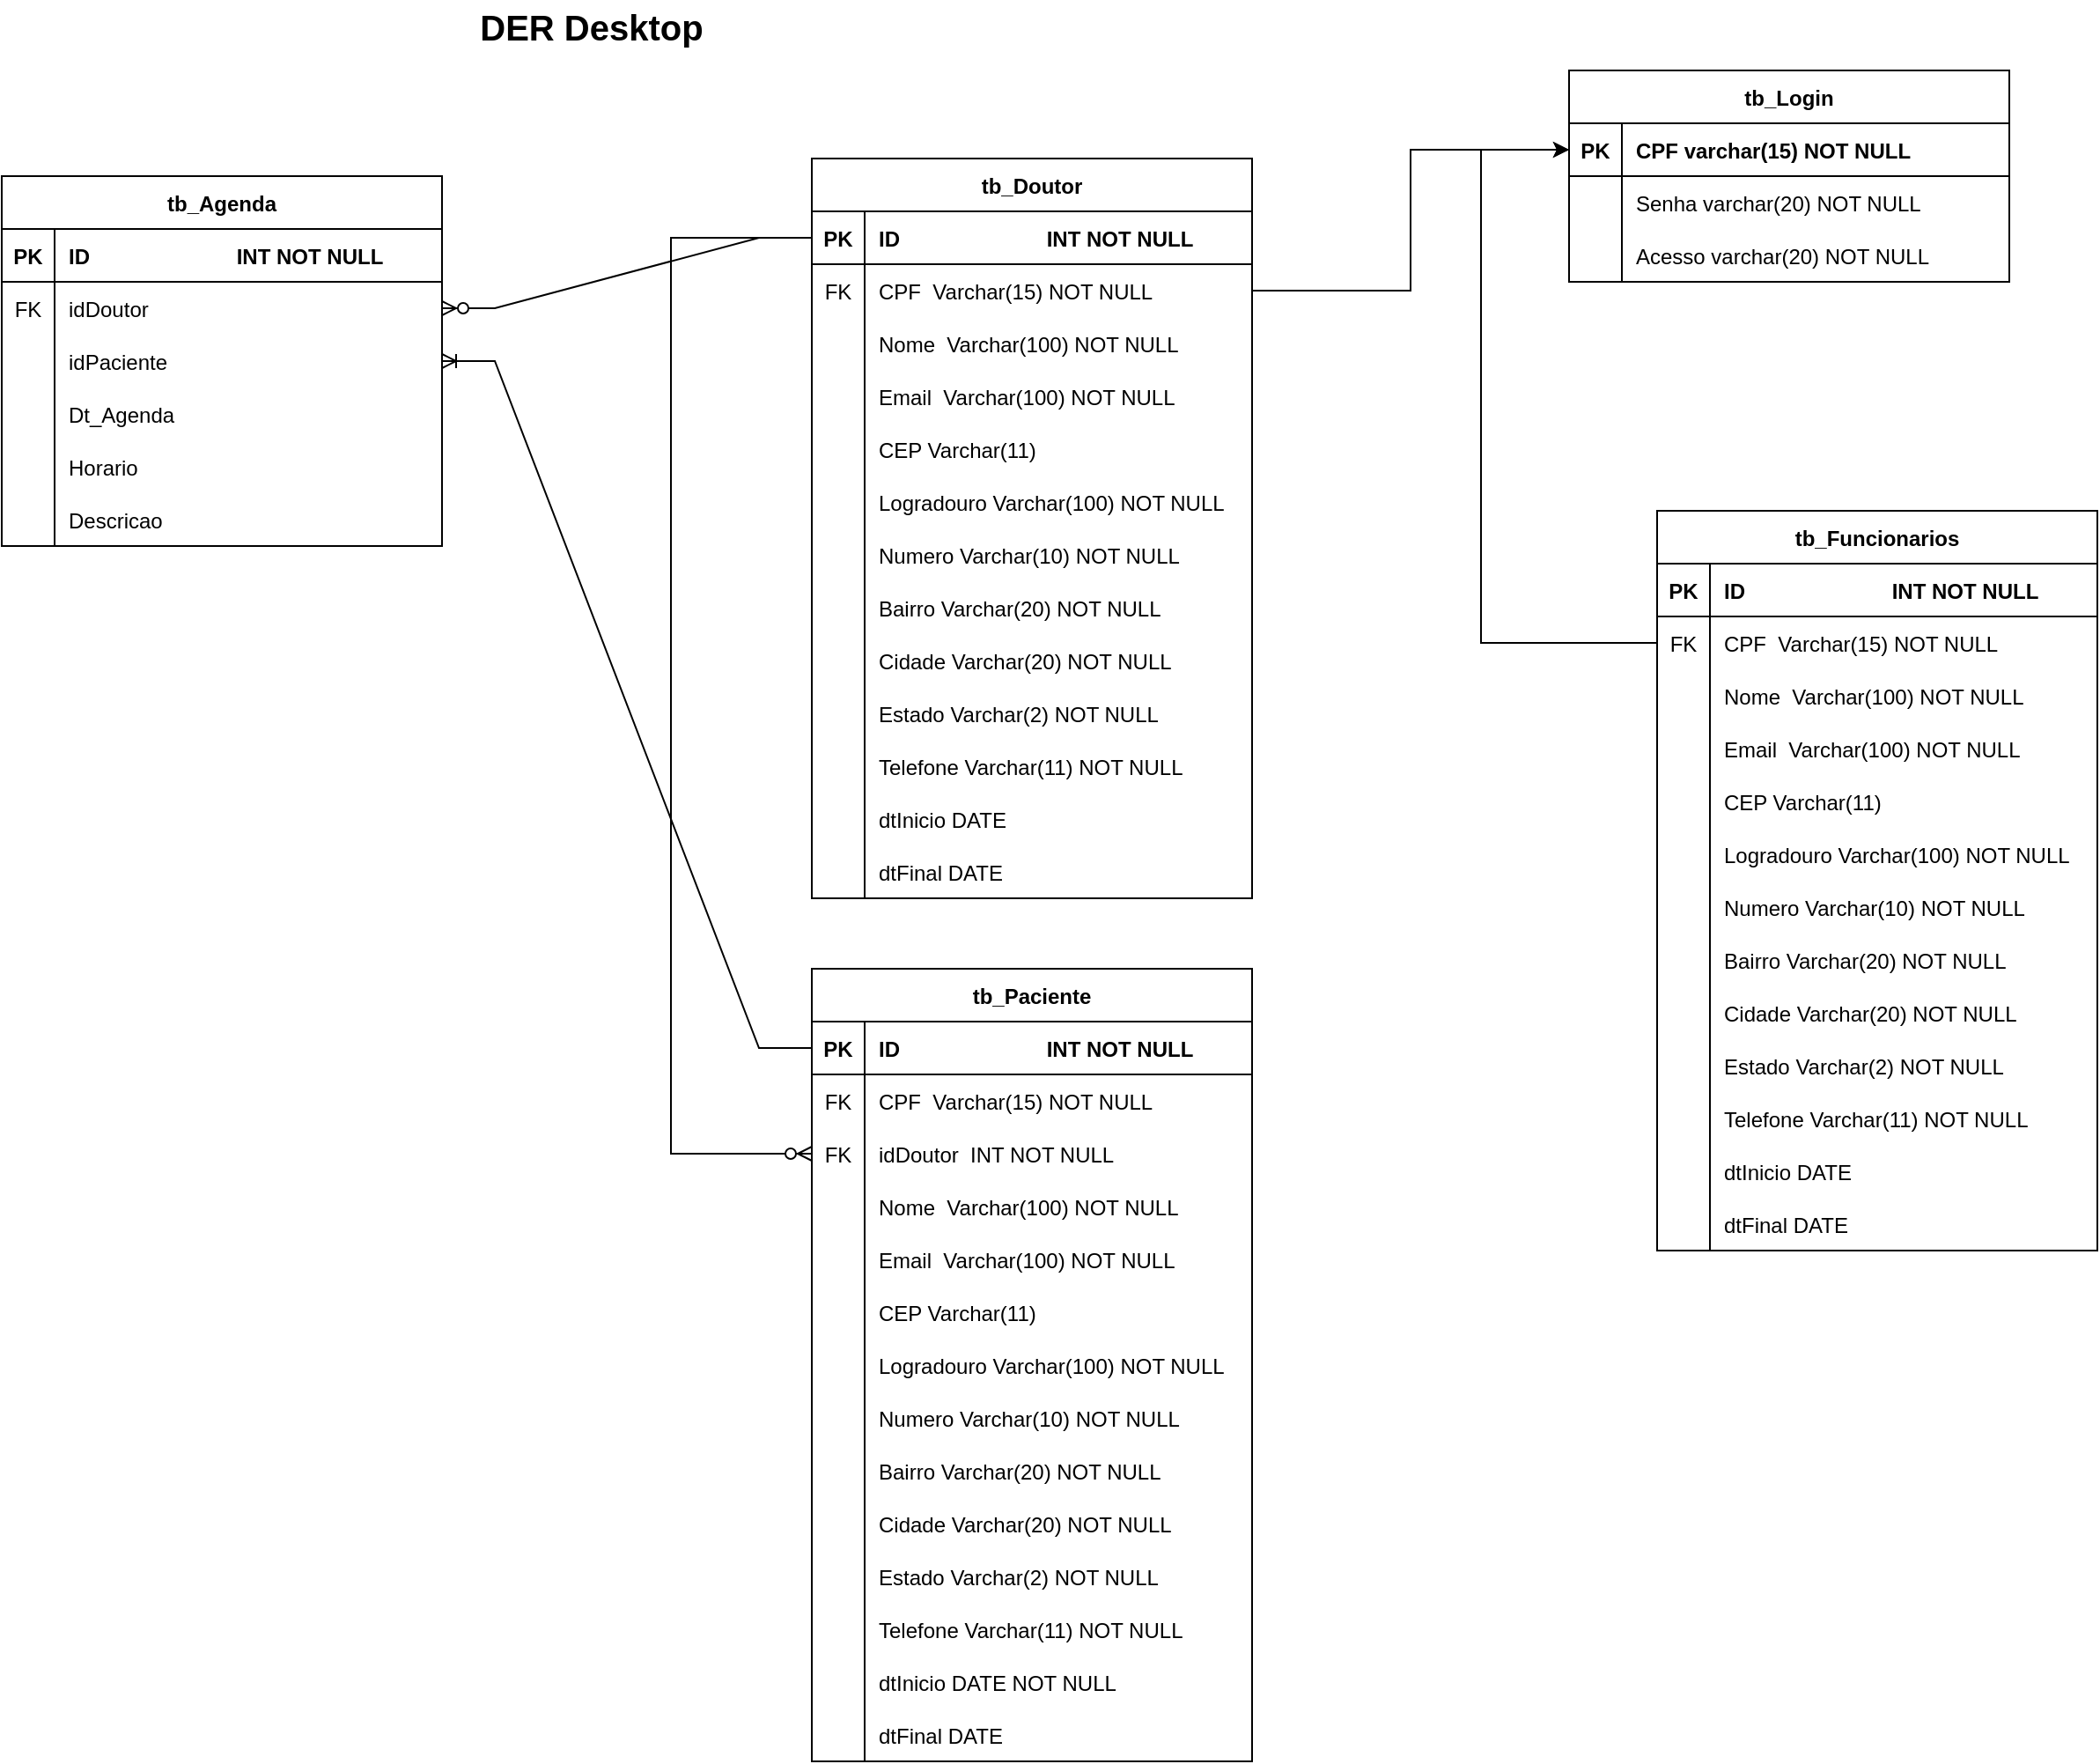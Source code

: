<mxfile version="15.5.2" type="github">
  <diagram id="R2lEEEUBdFMjLlhIrx00" name="Page-1">
    <mxGraphModel dx="2071" dy="726" grid="1" gridSize="10" guides="1" tooltips="1" connect="1" arrows="1" fold="1" page="1" pageScale="1" pageWidth="850" pageHeight="1100" math="0" shadow="0" extFonts="Permanent Marker^https://fonts.googleapis.com/css?family=Permanent+Marker">
      <root>
        <mxCell id="0" />
        <mxCell id="1" parent="0" />
        <mxCell id="C-vyLk0tnHw3VtMMgP7b-23" value="tb_Login" style="shape=table;startSize=30;container=1;collapsible=1;childLayout=tableLayout;fixedRows=1;rowLines=0;fontStyle=1;align=center;resizeLast=1;" parent="1" vertex="1">
          <mxGeometry x="540" y="50" width="250" height="120" as="geometry" />
        </mxCell>
        <mxCell id="C-vyLk0tnHw3VtMMgP7b-24" value="" style="shape=partialRectangle;collapsible=0;dropTarget=0;pointerEvents=0;fillColor=none;points=[[0,0.5],[1,0.5]];portConstraint=eastwest;top=0;left=0;right=0;bottom=1;" parent="C-vyLk0tnHw3VtMMgP7b-23" vertex="1">
          <mxGeometry y="30" width="250" height="30" as="geometry" />
        </mxCell>
        <mxCell id="C-vyLk0tnHw3VtMMgP7b-25" value="PK" style="shape=partialRectangle;overflow=hidden;connectable=0;fillColor=none;top=0;left=0;bottom=0;right=0;fontStyle=1;" parent="C-vyLk0tnHw3VtMMgP7b-24" vertex="1">
          <mxGeometry width="30" height="30" as="geometry">
            <mxRectangle width="30" height="30" as="alternateBounds" />
          </mxGeometry>
        </mxCell>
        <mxCell id="C-vyLk0tnHw3VtMMgP7b-26" value="CPF varchar(15) NOT NULL" style="shape=partialRectangle;overflow=hidden;connectable=0;fillColor=none;top=0;left=0;bottom=0;right=0;align=left;spacingLeft=6;fontStyle=1;" parent="C-vyLk0tnHw3VtMMgP7b-24" vertex="1">
          <mxGeometry x="30" width="220" height="30" as="geometry">
            <mxRectangle width="220" height="30" as="alternateBounds" />
          </mxGeometry>
        </mxCell>
        <mxCell id="C-vyLk0tnHw3VtMMgP7b-27" value="" style="shape=partialRectangle;collapsible=0;dropTarget=0;pointerEvents=0;fillColor=none;points=[[0,0.5],[1,0.5]];portConstraint=eastwest;top=0;left=0;right=0;bottom=0;" parent="C-vyLk0tnHw3VtMMgP7b-23" vertex="1">
          <mxGeometry y="60" width="250" height="30" as="geometry" />
        </mxCell>
        <mxCell id="C-vyLk0tnHw3VtMMgP7b-28" value="" style="shape=partialRectangle;overflow=hidden;connectable=0;fillColor=none;top=0;left=0;bottom=0;right=0;" parent="C-vyLk0tnHw3VtMMgP7b-27" vertex="1">
          <mxGeometry width="30" height="30" as="geometry">
            <mxRectangle width="30" height="30" as="alternateBounds" />
          </mxGeometry>
        </mxCell>
        <mxCell id="C-vyLk0tnHw3VtMMgP7b-29" value="Senha varchar(20) NOT NULL" style="shape=partialRectangle;overflow=hidden;connectable=0;fillColor=none;top=0;left=0;bottom=0;right=0;align=left;spacingLeft=6;fontStyle=0" parent="C-vyLk0tnHw3VtMMgP7b-27" vertex="1">
          <mxGeometry x="30" width="220" height="30" as="geometry">
            <mxRectangle width="220" height="30" as="alternateBounds" />
          </mxGeometry>
        </mxCell>
        <mxCell id="oETgIeJS62yQoPXZ1qHU-1" value="" style="shape=partialRectangle;collapsible=0;dropTarget=0;pointerEvents=0;fillColor=none;points=[[0,0.5],[1,0.5]];portConstraint=eastwest;top=0;left=0;right=0;bottom=0;" parent="C-vyLk0tnHw3VtMMgP7b-23" vertex="1">
          <mxGeometry y="90" width="250" height="30" as="geometry" />
        </mxCell>
        <mxCell id="oETgIeJS62yQoPXZ1qHU-2" value="" style="shape=partialRectangle;overflow=hidden;connectable=0;fillColor=none;top=0;left=0;bottom=0;right=0;" parent="oETgIeJS62yQoPXZ1qHU-1" vertex="1">
          <mxGeometry width="30" height="30" as="geometry">
            <mxRectangle width="30" height="30" as="alternateBounds" />
          </mxGeometry>
        </mxCell>
        <mxCell id="oETgIeJS62yQoPXZ1qHU-3" value="Acesso varchar(20) NOT NULL" style="shape=partialRectangle;overflow=hidden;connectable=0;fillColor=none;top=0;left=0;bottom=0;right=0;align=left;spacingLeft=6;fontStyle=0" parent="oETgIeJS62yQoPXZ1qHU-1" vertex="1">
          <mxGeometry x="30" width="220" height="30" as="geometry">
            <mxRectangle width="220" height="30" as="alternateBounds" />
          </mxGeometry>
        </mxCell>
        <mxCell id="oETgIeJS62yQoPXZ1qHU-116" value="tb_Doutor" style="shape=table;startSize=30;container=1;collapsible=1;childLayout=tableLayout;fixedRows=1;rowLines=0;fontStyle=1;align=center;resizeLast=1;" parent="1" vertex="1">
          <mxGeometry x="110" y="100" width="250" height="420" as="geometry" />
        </mxCell>
        <mxCell id="oETgIeJS62yQoPXZ1qHU-117" value="" style="shape=partialRectangle;collapsible=0;dropTarget=0;pointerEvents=0;fillColor=none;points=[[0,0.5],[1,0.5]];portConstraint=eastwest;top=0;left=0;right=0;bottom=1;" parent="oETgIeJS62yQoPXZ1qHU-116" vertex="1">
          <mxGeometry y="30" width="250" height="30" as="geometry" />
        </mxCell>
        <mxCell id="oETgIeJS62yQoPXZ1qHU-118" value="PK" style="shape=partialRectangle;overflow=hidden;connectable=0;fillColor=none;top=0;left=0;bottom=0;right=0;fontStyle=1;" parent="oETgIeJS62yQoPXZ1qHU-117" vertex="1">
          <mxGeometry width="30" height="30" as="geometry">
            <mxRectangle width="30" height="30" as="alternateBounds" />
          </mxGeometry>
        </mxCell>
        <mxCell id="oETgIeJS62yQoPXZ1qHU-119" value="ID                         INT NOT NULL" style="shape=partialRectangle;overflow=hidden;connectable=0;fillColor=none;top=0;left=0;bottom=0;right=0;align=left;spacingLeft=6;fontStyle=1;" parent="oETgIeJS62yQoPXZ1qHU-117" vertex="1">
          <mxGeometry x="30" width="220" height="30" as="geometry">
            <mxRectangle width="220" height="30" as="alternateBounds" />
          </mxGeometry>
        </mxCell>
        <mxCell id="oETgIeJS62yQoPXZ1qHU-120" value="" style="shape=partialRectangle;collapsible=0;dropTarget=0;pointerEvents=0;fillColor=none;points=[[0,0.5],[1,0.5]];portConstraint=eastwest;top=0;left=0;right=0;bottom=0;" parent="oETgIeJS62yQoPXZ1qHU-116" vertex="1">
          <mxGeometry y="60" width="250" height="30" as="geometry" />
        </mxCell>
        <mxCell id="oETgIeJS62yQoPXZ1qHU-121" value="FK" style="shape=partialRectangle;overflow=hidden;connectable=0;fillColor=none;top=0;left=0;bottom=0;right=0;" parent="oETgIeJS62yQoPXZ1qHU-120" vertex="1">
          <mxGeometry width="30" height="30" as="geometry">
            <mxRectangle width="30" height="30" as="alternateBounds" />
          </mxGeometry>
        </mxCell>
        <mxCell id="oETgIeJS62yQoPXZ1qHU-122" value="CPF  Varchar(15) NOT NULL" style="shape=partialRectangle;overflow=hidden;connectable=0;fillColor=none;top=0;left=0;bottom=0;right=0;align=left;spacingLeft=6;" parent="oETgIeJS62yQoPXZ1qHU-120" vertex="1">
          <mxGeometry x="30" width="220" height="30" as="geometry">
            <mxRectangle width="220" height="30" as="alternateBounds" />
          </mxGeometry>
        </mxCell>
        <mxCell id="oETgIeJS62yQoPXZ1qHU-123" value="" style="shape=partialRectangle;collapsible=0;dropTarget=0;pointerEvents=0;fillColor=none;points=[[0,0.5],[1,0.5]];portConstraint=eastwest;top=0;left=0;right=0;bottom=0;" parent="oETgIeJS62yQoPXZ1qHU-116" vertex="1">
          <mxGeometry y="90" width="250" height="30" as="geometry" />
        </mxCell>
        <mxCell id="oETgIeJS62yQoPXZ1qHU-124" value="" style="shape=partialRectangle;overflow=hidden;connectable=0;fillColor=none;top=0;left=0;bottom=0;right=0;" parent="oETgIeJS62yQoPXZ1qHU-123" vertex="1">
          <mxGeometry width="30" height="30" as="geometry">
            <mxRectangle width="30" height="30" as="alternateBounds" />
          </mxGeometry>
        </mxCell>
        <mxCell id="oETgIeJS62yQoPXZ1qHU-125" value="Nome  Varchar(100) NOT NULL" style="shape=partialRectangle;overflow=hidden;connectable=0;fillColor=none;top=0;left=0;bottom=0;right=0;align=left;spacingLeft=6;" parent="oETgIeJS62yQoPXZ1qHU-123" vertex="1">
          <mxGeometry x="30" width="220" height="30" as="geometry">
            <mxRectangle width="220" height="30" as="alternateBounds" />
          </mxGeometry>
        </mxCell>
        <mxCell id="oETgIeJS62yQoPXZ1qHU-126" value="" style="shape=partialRectangle;collapsible=0;dropTarget=0;pointerEvents=0;fillColor=none;points=[[0,0.5],[1,0.5]];portConstraint=eastwest;top=0;left=0;right=0;bottom=0;" parent="oETgIeJS62yQoPXZ1qHU-116" vertex="1">
          <mxGeometry y="120" width="250" height="30" as="geometry" />
        </mxCell>
        <mxCell id="oETgIeJS62yQoPXZ1qHU-127" value="" style="shape=partialRectangle;overflow=hidden;connectable=0;fillColor=none;top=0;left=0;bottom=0;right=0;" parent="oETgIeJS62yQoPXZ1qHU-126" vertex="1">
          <mxGeometry width="30" height="30" as="geometry">
            <mxRectangle width="30" height="30" as="alternateBounds" />
          </mxGeometry>
        </mxCell>
        <mxCell id="oETgIeJS62yQoPXZ1qHU-128" value="Email  Varchar(100) NOT NULL" style="shape=partialRectangle;overflow=hidden;connectable=0;fillColor=none;top=0;left=0;bottom=0;right=0;align=left;spacingLeft=6;" parent="oETgIeJS62yQoPXZ1qHU-126" vertex="1">
          <mxGeometry x="30" width="220" height="30" as="geometry">
            <mxRectangle width="220" height="30" as="alternateBounds" />
          </mxGeometry>
        </mxCell>
        <mxCell id="oETgIeJS62yQoPXZ1qHU-129" value="" style="shape=partialRectangle;collapsible=0;dropTarget=0;pointerEvents=0;fillColor=none;points=[[0,0.5],[1,0.5]];portConstraint=eastwest;top=0;left=0;right=0;bottom=0;" parent="oETgIeJS62yQoPXZ1qHU-116" vertex="1">
          <mxGeometry y="150" width="250" height="30" as="geometry" />
        </mxCell>
        <mxCell id="oETgIeJS62yQoPXZ1qHU-130" value="" style="shape=partialRectangle;overflow=hidden;connectable=0;fillColor=none;top=0;left=0;bottom=0;right=0;" parent="oETgIeJS62yQoPXZ1qHU-129" vertex="1">
          <mxGeometry width="30" height="30" as="geometry">
            <mxRectangle width="30" height="30" as="alternateBounds" />
          </mxGeometry>
        </mxCell>
        <mxCell id="oETgIeJS62yQoPXZ1qHU-131" value="CEP Varchar(11)" style="shape=partialRectangle;overflow=hidden;connectable=0;fillColor=none;top=0;left=0;bottom=0;right=0;align=left;spacingLeft=6;" parent="oETgIeJS62yQoPXZ1qHU-129" vertex="1">
          <mxGeometry x="30" width="220" height="30" as="geometry">
            <mxRectangle width="220" height="30" as="alternateBounds" />
          </mxGeometry>
        </mxCell>
        <mxCell id="oETgIeJS62yQoPXZ1qHU-132" value="" style="shape=partialRectangle;collapsible=0;dropTarget=0;pointerEvents=0;fillColor=none;points=[[0,0.5],[1,0.5]];portConstraint=eastwest;top=0;left=0;right=0;bottom=0;" parent="oETgIeJS62yQoPXZ1qHU-116" vertex="1">
          <mxGeometry y="180" width="250" height="30" as="geometry" />
        </mxCell>
        <mxCell id="oETgIeJS62yQoPXZ1qHU-133" value="" style="shape=partialRectangle;overflow=hidden;connectable=0;fillColor=none;top=0;left=0;bottom=0;right=0;" parent="oETgIeJS62yQoPXZ1qHU-132" vertex="1">
          <mxGeometry width="30" height="30" as="geometry">
            <mxRectangle width="30" height="30" as="alternateBounds" />
          </mxGeometry>
        </mxCell>
        <mxCell id="oETgIeJS62yQoPXZ1qHU-134" value="Logradouro Varchar(100) NOT NULL" style="shape=partialRectangle;overflow=hidden;connectable=0;fillColor=none;top=0;left=0;bottom=0;right=0;align=left;spacingLeft=6;" parent="oETgIeJS62yQoPXZ1qHU-132" vertex="1">
          <mxGeometry x="30" width="220" height="30" as="geometry">
            <mxRectangle width="220" height="30" as="alternateBounds" />
          </mxGeometry>
        </mxCell>
        <mxCell id="oETgIeJS62yQoPXZ1qHU-135" value="" style="shape=partialRectangle;collapsible=0;dropTarget=0;pointerEvents=0;fillColor=none;points=[[0,0.5],[1,0.5]];portConstraint=eastwest;top=0;left=0;right=0;bottom=0;" parent="oETgIeJS62yQoPXZ1qHU-116" vertex="1">
          <mxGeometry y="210" width="250" height="30" as="geometry" />
        </mxCell>
        <mxCell id="oETgIeJS62yQoPXZ1qHU-136" value="" style="shape=partialRectangle;overflow=hidden;connectable=0;fillColor=none;top=0;left=0;bottom=0;right=0;" parent="oETgIeJS62yQoPXZ1qHU-135" vertex="1">
          <mxGeometry width="30" height="30" as="geometry">
            <mxRectangle width="30" height="30" as="alternateBounds" />
          </mxGeometry>
        </mxCell>
        <mxCell id="oETgIeJS62yQoPXZ1qHU-137" value="Numero Varchar(10) NOT NULL" style="shape=partialRectangle;overflow=hidden;connectable=0;fillColor=none;top=0;left=0;bottom=0;right=0;align=left;spacingLeft=6;" parent="oETgIeJS62yQoPXZ1qHU-135" vertex="1">
          <mxGeometry x="30" width="220" height="30" as="geometry">
            <mxRectangle width="220" height="30" as="alternateBounds" />
          </mxGeometry>
        </mxCell>
        <mxCell id="oETgIeJS62yQoPXZ1qHU-138" value="" style="shape=partialRectangle;collapsible=0;dropTarget=0;pointerEvents=0;fillColor=none;points=[[0,0.5],[1,0.5]];portConstraint=eastwest;top=0;left=0;right=0;bottom=0;" parent="oETgIeJS62yQoPXZ1qHU-116" vertex="1">
          <mxGeometry y="240" width="250" height="30" as="geometry" />
        </mxCell>
        <mxCell id="oETgIeJS62yQoPXZ1qHU-139" value="" style="shape=partialRectangle;overflow=hidden;connectable=0;fillColor=none;top=0;left=0;bottom=0;right=0;" parent="oETgIeJS62yQoPXZ1qHU-138" vertex="1">
          <mxGeometry width="30" height="30" as="geometry">
            <mxRectangle width="30" height="30" as="alternateBounds" />
          </mxGeometry>
        </mxCell>
        <mxCell id="oETgIeJS62yQoPXZ1qHU-140" value="Bairro Varchar(20) NOT NULL" style="shape=partialRectangle;overflow=hidden;connectable=0;fillColor=none;top=0;left=0;bottom=0;right=0;align=left;spacingLeft=6;" parent="oETgIeJS62yQoPXZ1qHU-138" vertex="1">
          <mxGeometry x="30" width="220" height="30" as="geometry">
            <mxRectangle width="220" height="30" as="alternateBounds" />
          </mxGeometry>
        </mxCell>
        <mxCell id="oETgIeJS62yQoPXZ1qHU-141" value="" style="shape=partialRectangle;collapsible=0;dropTarget=0;pointerEvents=0;fillColor=none;points=[[0,0.5],[1,0.5]];portConstraint=eastwest;top=0;left=0;right=0;bottom=0;" parent="oETgIeJS62yQoPXZ1qHU-116" vertex="1">
          <mxGeometry y="270" width="250" height="30" as="geometry" />
        </mxCell>
        <mxCell id="oETgIeJS62yQoPXZ1qHU-142" value="" style="shape=partialRectangle;overflow=hidden;connectable=0;fillColor=none;top=0;left=0;bottom=0;right=0;" parent="oETgIeJS62yQoPXZ1qHU-141" vertex="1">
          <mxGeometry width="30" height="30" as="geometry">
            <mxRectangle width="30" height="30" as="alternateBounds" />
          </mxGeometry>
        </mxCell>
        <mxCell id="oETgIeJS62yQoPXZ1qHU-143" value="Cidade Varchar(20) NOT NULL" style="shape=partialRectangle;overflow=hidden;connectable=0;fillColor=none;top=0;left=0;bottom=0;right=0;align=left;spacingLeft=6;" parent="oETgIeJS62yQoPXZ1qHU-141" vertex="1">
          <mxGeometry x="30" width="220" height="30" as="geometry">
            <mxRectangle width="220" height="30" as="alternateBounds" />
          </mxGeometry>
        </mxCell>
        <mxCell id="oETgIeJS62yQoPXZ1qHU-144" value="" style="shape=partialRectangle;collapsible=0;dropTarget=0;pointerEvents=0;fillColor=none;points=[[0,0.5],[1,0.5]];portConstraint=eastwest;top=0;left=0;right=0;bottom=0;" parent="oETgIeJS62yQoPXZ1qHU-116" vertex="1">
          <mxGeometry y="300" width="250" height="30" as="geometry" />
        </mxCell>
        <mxCell id="oETgIeJS62yQoPXZ1qHU-145" value="" style="shape=partialRectangle;overflow=hidden;connectable=0;fillColor=none;top=0;left=0;bottom=0;right=0;" parent="oETgIeJS62yQoPXZ1qHU-144" vertex="1">
          <mxGeometry width="30" height="30" as="geometry">
            <mxRectangle width="30" height="30" as="alternateBounds" />
          </mxGeometry>
        </mxCell>
        <mxCell id="oETgIeJS62yQoPXZ1qHU-146" value="Estado Varchar(2) NOT NULL" style="shape=partialRectangle;overflow=hidden;connectable=0;fillColor=none;top=0;left=0;bottom=0;right=0;align=left;spacingLeft=6;" parent="oETgIeJS62yQoPXZ1qHU-144" vertex="1">
          <mxGeometry x="30" width="220" height="30" as="geometry">
            <mxRectangle width="220" height="30" as="alternateBounds" />
          </mxGeometry>
        </mxCell>
        <mxCell id="oETgIeJS62yQoPXZ1qHU-147" value="" style="shape=partialRectangle;collapsible=0;dropTarget=0;pointerEvents=0;fillColor=none;points=[[0,0.5],[1,0.5]];portConstraint=eastwest;top=0;left=0;right=0;bottom=0;" parent="oETgIeJS62yQoPXZ1qHU-116" vertex="1">
          <mxGeometry y="330" width="250" height="30" as="geometry" />
        </mxCell>
        <mxCell id="oETgIeJS62yQoPXZ1qHU-148" value="" style="shape=partialRectangle;overflow=hidden;connectable=0;fillColor=none;top=0;left=0;bottom=0;right=0;" parent="oETgIeJS62yQoPXZ1qHU-147" vertex="1">
          <mxGeometry width="30" height="30" as="geometry">
            <mxRectangle width="30" height="30" as="alternateBounds" />
          </mxGeometry>
        </mxCell>
        <mxCell id="oETgIeJS62yQoPXZ1qHU-149" value="Telefone Varchar(11) NOT NULL" style="shape=partialRectangle;overflow=hidden;connectable=0;fillColor=none;top=0;left=0;bottom=0;right=0;align=left;spacingLeft=6;" parent="oETgIeJS62yQoPXZ1qHU-147" vertex="1">
          <mxGeometry x="30" width="220" height="30" as="geometry">
            <mxRectangle width="220" height="30" as="alternateBounds" />
          </mxGeometry>
        </mxCell>
        <mxCell id="oETgIeJS62yQoPXZ1qHU-153" value="" style="shape=partialRectangle;collapsible=0;dropTarget=0;pointerEvents=0;fillColor=none;points=[[0,0.5],[1,0.5]];portConstraint=eastwest;top=0;left=0;right=0;bottom=0;" parent="oETgIeJS62yQoPXZ1qHU-116" vertex="1">
          <mxGeometry y="360" width="250" height="30" as="geometry" />
        </mxCell>
        <mxCell id="oETgIeJS62yQoPXZ1qHU-154" value="" style="shape=partialRectangle;overflow=hidden;connectable=0;fillColor=none;top=0;left=0;bottom=0;right=0;" parent="oETgIeJS62yQoPXZ1qHU-153" vertex="1">
          <mxGeometry width="30" height="30" as="geometry">
            <mxRectangle width="30" height="30" as="alternateBounds" />
          </mxGeometry>
        </mxCell>
        <mxCell id="oETgIeJS62yQoPXZ1qHU-155" value="dtInicio DATE" style="shape=partialRectangle;overflow=hidden;connectable=0;fillColor=none;top=0;left=0;bottom=0;right=0;align=left;spacingLeft=6;" parent="oETgIeJS62yQoPXZ1qHU-153" vertex="1">
          <mxGeometry x="30" width="220" height="30" as="geometry">
            <mxRectangle width="220" height="30" as="alternateBounds" />
          </mxGeometry>
        </mxCell>
        <mxCell id="oETgIeJS62yQoPXZ1qHU-156" value="" style="shape=partialRectangle;collapsible=0;dropTarget=0;pointerEvents=0;fillColor=none;points=[[0,0.5],[1,0.5]];portConstraint=eastwest;top=0;left=0;right=0;bottom=0;" parent="oETgIeJS62yQoPXZ1qHU-116" vertex="1">
          <mxGeometry y="390" width="250" height="30" as="geometry" />
        </mxCell>
        <mxCell id="oETgIeJS62yQoPXZ1qHU-157" value="" style="shape=partialRectangle;overflow=hidden;connectable=0;fillColor=none;top=0;left=0;bottom=0;right=0;" parent="oETgIeJS62yQoPXZ1qHU-156" vertex="1">
          <mxGeometry width="30" height="30" as="geometry">
            <mxRectangle width="30" height="30" as="alternateBounds" />
          </mxGeometry>
        </mxCell>
        <mxCell id="oETgIeJS62yQoPXZ1qHU-158" value="dtFinal DATE" style="shape=partialRectangle;overflow=hidden;connectable=0;fillColor=none;top=0;left=0;bottom=0;right=0;align=left;spacingLeft=6;" parent="oETgIeJS62yQoPXZ1qHU-156" vertex="1">
          <mxGeometry x="30" width="220" height="30" as="geometry">
            <mxRectangle width="220" height="30" as="alternateBounds" />
          </mxGeometry>
        </mxCell>
        <mxCell id="oETgIeJS62yQoPXZ1qHU-160" style="edgeStyle=orthogonalEdgeStyle;rounded=0;orthogonalLoop=1;jettySize=auto;html=1;exitX=1;exitY=0.5;exitDx=0;exitDy=0;" parent="1" source="oETgIeJS62yQoPXZ1qHU-120" target="C-vyLk0tnHw3VtMMgP7b-24" edge="1">
          <mxGeometry relative="1" as="geometry">
            <mxPoint x="430" y="40" as="targetPoint" />
          </mxGeometry>
        </mxCell>
        <mxCell id="oETgIeJS62yQoPXZ1qHU-221" value="" style="edgeStyle=elbowEdgeStyle;fontSize=12;html=1;endArrow=ERzeroToMany;endFill=1;rounded=0;entryX=0;entryY=0.5;entryDx=0;entryDy=0;" parent="1" target="6iHzoD8opfuOu0zvb15l-127" edge="1">
          <mxGeometry width="100" height="100" relative="1" as="geometry">
            <mxPoint x="110" y="145" as="sourcePoint" />
            <mxPoint x="110" y="655" as="targetPoint" />
            <Array as="points">
              <mxPoint x="30" y="400" />
            </Array>
          </mxGeometry>
        </mxCell>
        <mxCell id="oETgIeJS62yQoPXZ1qHU-224" style="edgeStyle=elbowEdgeStyle;rounded=0;orthogonalLoop=1;jettySize=auto;html=1;entryX=0;entryY=0.5;entryDx=0;entryDy=0;exitX=0;exitY=0.5;exitDx=0;exitDy=0;" parent="1" source="6iHzoD8opfuOu0zvb15l-45" target="C-vyLk0tnHw3VtMMgP7b-24" edge="1">
          <mxGeometry relative="1" as="geometry">
            <mxPoint x="590" y="375" as="sourcePoint" />
            <Array as="points">
              <mxPoint x="490" y="180" />
            </Array>
          </mxGeometry>
        </mxCell>
        <mxCell id="oETgIeJS62yQoPXZ1qHU-225" value="&lt;b&gt;&lt;font style=&quot;font-size: 20px&quot;&gt;DER Desktop&lt;/font&gt;&lt;/b&gt;" style="text;html=1;strokeColor=none;fillColor=none;align=center;verticalAlign=middle;whiteSpace=wrap;rounded=0;" parent="1" vertex="1">
          <mxGeometry x="-180" y="10" width="330" height="30" as="geometry" />
        </mxCell>
        <mxCell id="oETgIeJS62yQoPXZ1qHU-226" value="tb_Agenda" style="shape=table;startSize=30;container=1;collapsible=1;childLayout=tableLayout;fixedRows=1;rowLines=0;fontStyle=1;align=center;resizeLast=1;" parent="1" vertex="1">
          <mxGeometry x="-350" y="110" width="250" height="210" as="geometry" />
        </mxCell>
        <mxCell id="oETgIeJS62yQoPXZ1qHU-227" value="" style="shape=partialRectangle;collapsible=0;dropTarget=0;pointerEvents=0;fillColor=none;points=[[0,0.5],[1,0.5]];portConstraint=eastwest;top=0;left=0;right=0;bottom=1;" parent="oETgIeJS62yQoPXZ1qHU-226" vertex="1">
          <mxGeometry y="30" width="250" height="30" as="geometry" />
        </mxCell>
        <mxCell id="oETgIeJS62yQoPXZ1qHU-228" value="PK" style="shape=partialRectangle;overflow=hidden;connectable=0;fillColor=none;top=0;left=0;bottom=0;right=0;fontStyle=1;" parent="oETgIeJS62yQoPXZ1qHU-227" vertex="1">
          <mxGeometry width="30" height="30" as="geometry">
            <mxRectangle width="30" height="30" as="alternateBounds" />
          </mxGeometry>
        </mxCell>
        <mxCell id="oETgIeJS62yQoPXZ1qHU-229" value="ID                         INT NOT NULL" style="shape=partialRectangle;overflow=hidden;connectable=0;fillColor=none;top=0;left=0;bottom=0;right=0;align=left;spacingLeft=6;fontStyle=1;" parent="oETgIeJS62yQoPXZ1qHU-227" vertex="1">
          <mxGeometry x="30" width="220" height="30" as="geometry">
            <mxRectangle width="220" height="30" as="alternateBounds" />
          </mxGeometry>
        </mxCell>
        <mxCell id="oETgIeJS62yQoPXZ1qHU-230" value="" style="shape=partialRectangle;collapsible=0;dropTarget=0;pointerEvents=0;fillColor=none;points=[[0,0.5],[1,0.5]];portConstraint=eastwest;top=0;left=0;right=0;bottom=0;" parent="oETgIeJS62yQoPXZ1qHU-226" vertex="1">
          <mxGeometry y="60" width="250" height="30" as="geometry" />
        </mxCell>
        <mxCell id="oETgIeJS62yQoPXZ1qHU-231" value="FK" style="shape=partialRectangle;overflow=hidden;connectable=0;fillColor=none;top=0;left=0;bottom=0;right=0;" parent="oETgIeJS62yQoPXZ1qHU-230" vertex="1">
          <mxGeometry width="30" height="30" as="geometry">
            <mxRectangle width="30" height="30" as="alternateBounds" />
          </mxGeometry>
        </mxCell>
        <mxCell id="oETgIeJS62yQoPXZ1qHU-232" value="idDoutor" style="shape=partialRectangle;overflow=hidden;connectable=0;fillColor=none;top=0;left=0;bottom=0;right=0;align=left;spacingLeft=6;" parent="oETgIeJS62yQoPXZ1qHU-230" vertex="1">
          <mxGeometry x="30" width="220" height="30" as="geometry">
            <mxRectangle width="220" height="30" as="alternateBounds" />
          </mxGeometry>
        </mxCell>
        <mxCell id="oETgIeJS62yQoPXZ1qHU-233" value="" style="shape=partialRectangle;collapsible=0;dropTarget=0;pointerEvents=0;fillColor=none;points=[[0,0.5],[1,0.5]];portConstraint=eastwest;top=0;left=0;right=0;bottom=0;" parent="oETgIeJS62yQoPXZ1qHU-226" vertex="1">
          <mxGeometry y="90" width="250" height="30" as="geometry" />
        </mxCell>
        <mxCell id="oETgIeJS62yQoPXZ1qHU-234" value="" style="shape=partialRectangle;overflow=hidden;connectable=0;fillColor=none;top=0;left=0;bottom=0;right=0;" parent="oETgIeJS62yQoPXZ1qHU-233" vertex="1">
          <mxGeometry width="30" height="30" as="geometry">
            <mxRectangle width="30" height="30" as="alternateBounds" />
          </mxGeometry>
        </mxCell>
        <mxCell id="oETgIeJS62yQoPXZ1qHU-235" value="idPaciente" style="shape=partialRectangle;overflow=hidden;connectable=0;fillColor=none;top=0;left=0;bottom=0;right=0;align=left;spacingLeft=6;" parent="oETgIeJS62yQoPXZ1qHU-233" vertex="1">
          <mxGeometry x="30" width="220" height="30" as="geometry">
            <mxRectangle width="220" height="30" as="alternateBounds" />
          </mxGeometry>
        </mxCell>
        <mxCell id="oETgIeJS62yQoPXZ1qHU-239" value="" style="shape=partialRectangle;collapsible=0;dropTarget=0;pointerEvents=0;fillColor=none;points=[[0,0.5],[1,0.5]];portConstraint=eastwest;top=0;left=0;right=0;bottom=0;" parent="oETgIeJS62yQoPXZ1qHU-226" vertex="1">
          <mxGeometry y="120" width="250" height="30" as="geometry" />
        </mxCell>
        <mxCell id="oETgIeJS62yQoPXZ1qHU-240" value="" style="shape=partialRectangle;overflow=hidden;connectable=0;fillColor=none;top=0;left=0;bottom=0;right=0;" parent="oETgIeJS62yQoPXZ1qHU-239" vertex="1">
          <mxGeometry width="30" height="30" as="geometry">
            <mxRectangle width="30" height="30" as="alternateBounds" />
          </mxGeometry>
        </mxCell>
        <mxCell id="oETgIeJS62yQoPXZ1qHU-241" value="Dt_Agenda" style="shape=partialRectangle;overflow=hidden;connectable=0;fillColor=none;top=0;left=0;bottom=0;right=0;align=left;spacingLeft=6;" parent="oETgIeJS62yQoPXZ1qHU-239" vertex="1">
          <mxGeometry x="30" width="220" height="30" as="geometry">
            <mxRectangle width="220" height="30" as="alternateBounds" />
          </mxGeometry>
        </mxCell>
        <mxCell id="oETgIeJS62yQoPXZ1qHU-242" value="" style="shape=partialRectangle;collapsible=0;dropTarget=0;pointerEvents=0;fillColor=none;points=[[0,0.5],[1,0.5]];portConstraint=eastwest;top=0;left=0;right=0;bottom=0;" parent="oETgIeJS62yQoPXZ1qHU-226" vertex="1">
          <mxGeometry y="150" width="250" height="30" as="geometry" />
        </mxCell>
        <mxCell id="oETgIeJS62yQoPXZ1qHU-243" value="" style="shape=partialRectangle;overflow=hidden;connectable=0;fillColor=none;top=0;left=0;bottom=0;right=0;" parent="oETgIeJS62yQoPXZ1qHU-242" vertex="1">
          <mxGeometry width="30" height="30" as="geometry">
            <mxRectangle width="30" height="30" as="alternateBounds" />
          </mxGeometry>
        </mxCell>
        <mxCell id="oETgIeJS62yQoPXZ1qHU-244" value="Horario" style="shape=partialRectangle;overflow=hidden;connectable=0;fillColor=none;top=0;left=0;bottom=0;right=0;align=left;spacingLeft=6;" parent="oETgIeJS62yQoPXZ1qHU-242" vertex="1">
          <mxGeometry x="30" width="220" height="30" as="geometry">
            <mxRectangle width="220" height="30" as="alternateBounds" />
          </mxGeometry>
        </mxCell>
        <mxCell id="oETgIeJS62yQoPXZ1qHU-245" value="" style="shape=partialRectangle;collapsible=0;dropTarget=0;pointerEvents=0;fillColor=none;points=[[0,0.5],[1,0.5]];portConstraint=eastwest;top=0;left=0;right=0;bottom=0;" parent="oETgIeJS62yQoPXZ1qHU-226" vertex="1">
          <mxGeometry y="180" width="250" height="30" as="geometry" />
        </mxCell>
        <mxCell id="oETgIeJS62yQoPXZ1qHU-246" value="" style="shape=partialRectangle;overflow=hidden;connectable=0;fillColor=none;top=0;left=0;bottom=0;right=0;" parent="oETgIeJS62yQoPXZ1qHU-245" vertex="1">
          <mxGeometry width="30" height="30" as="geometry">
            <mxRectangle width="30" height="30" as="alternateBounds" />
          </mxGeometry>
        </mxCell>
        <mxCell id="oETgIeJS62yQoPXZ1qHU-247" value="Descricao" style="shape=partialRectangle;overflow=hidden;connectable=0;fillColor=none;top=0;left=0;bottom=0;right=0;align=left;spacingLeft=6;" parent="oETgIeJS62yQoPXZ1qHU-245" vertex="1">
          <mxGeometry x="30" width="220" height="30" as="geometry">
            <mxRectangle width="220" height="30" as="alternateBounds" />
          </mxGeometry>
        </mxCell>
        <mxCell id="oETgIeJS62yQoPXZ1qHU-266" value="" style="edgeStyle=entityRelationEdgeStyle;fontSize=12;html=1;endArrow=ERoneToMany;rounded=0;exitX=0;exitY=0.5;exitDx=0;exitDy=0;entryX=1;entryY=0.5;entryDx=0;entryDy=0;" parent="1" source="6iHzoD8opfuOu0zvb15l-82" target="oETgIeJS62yQoPXZ1qHU-233" edge="1">
          <mxGeometry width="100" height="100" relative="1" as="geometry">
            <mxPoint x="110" y="595" as="sourcePoint" />
            <mxPoint x="30" y="360" as="targetPoint" />
          </mxGeometry>
        </mxCell>
        <mxCell id="oETgIeJS62yQoPXZ1qHU-267" value="" style="edgeStyle=entityRelationEdgeStyle;fontSize=12;html=1;endArrow=ERzeroToMany;endFill=1;rounded=0;exitX=0;exitY=0.5;exitDx=0;exitDy=0;entryX=1;entryY=0.5;entryDx=0;entryDy=0;" parent="1" source="oETgIeJS62yQoPXZ1qHU-117" target="oETgIeJS62yQoPXZ1qHU-230" edge="1">
          <mxGeometry width="100" height="100" relative="1" as="geometry">
            <mxPoint x="-70" y="460" as="sourcePoint" />
            <mxPoint x="50" y="190" as="targetPoint" />
          </mxGeometry>
        </mxCell>
        <mxCell id="6iHzoD8opfuOu0zvb15l-41" value="tb_Funcionarios" style="shape=table;startSize=30;container=1;collapsible=1;childLayout=tableLayout;fixedRows=1;rowLines=0;fontStyle=1;align=center;resizeLast=1;" vertex="1" parent="1">
          <mxGeometry x="590" y="300" width="250" height="420" as="geometry" />
        </mxCell>
        <mxCell id="6iHzoD8opfuOu0zvb15l-42" value="" style="shape=partialRectangle;collapsible=0;dropTarget=0;pointerEvents=0;fillColor=none;points=[[0,0.5],[1,0.5]];portConstraint=eastwest;top=0;left=0;right=0;bottom=1;" vertex="1" parent="6iHzoD8opfuOu0zvb15l-41">
          <mxGeometry y="30" width="250" height="30" as="geometry" />
        </mxCell>
        <mxCell id="6iHzoD8opfuOu0zvb15l-43" value="PK" style="shape=partialRectangle;overflow=hidden;connectable=0;fillColor=none;top=0;left=0;bottom=0;right=0;fontStyle=1;" vertex="1" parent="6iHzoD8opfuOu0zvb15l-42">
          <mxGeometry width="30" height="30" as="geometry">
            <mxRectangle width="30" height="30" as="alternateBounds" />
          </mxGeometry>
        </mxCell>
        <mxCell id="6iHzoD8opfuOu0zvb15l-44" value="ID                         INT NOT NULL" style="shape=partialRectangle;overflow=hidden;connectable=0;fillColor=none;top=0;left=0;bottom=0;right=0;align=left;spacingLeft=6;fontStyle=1;" vertex="1" parent="6iHzoD8opfuOu0zvb15l-42">
          <mxGeometry x="30" width="220" height="30" as="geometry">
            <mxRectangle width="220" height="30" as="alternateBounds" />
          </mxGeometry>
        </mxCell>
        <mxCell id="6iHzoD8opfuOu0zvb15l-45" value="" style="shape=partialRectangle;collapsible=0;dropTarget=0;pointerEvents=0;fillColor=none;points=[[0,0.5],[1,0.5]];portConstraint=eastwest;top=0;left=0;right=0;bottom=0;" vertex="1" parent="6iHzoD8opfuOu0zvb15l-41">
          <mxGeometry y="60" width="250" height="30" as="geometry" />
        </mxCell>
        <mxCell id="6iHzoD8opfuOu0zvb15l-46" value="FK" style="shape=partialRectangle;overflow=hidden;connectable=0;fillColor=none;top=0;left=0;bottom=0;right=0;" vertex="1" parent="6iHzoD8opfuOu0zvb15l-45">
          <mxGeometry width="30" height="30" as="geometry">
            <mxRectangle width="30" height="30" as="alternateBounds" />
          </mxGeometry>
        </mxCell>
        <mxCell id="6iHzoD8opfuOu0zvb15l-47" value="CPF  Varchar(15) NOT NULL" style="shape=partialRectangle;overflow=hidden;connectable=0;fillColor=none;top=0;left=0;bottom=0;right=0;align=left;spacingLeft=6;" vertex="1" parent="6iHzoD8opfuOu0zvb15l-45">
          <mxGeometry x="30" width="220" height="30" as="geometry">
            <mxRectangle width="220" height="30" as="alternateBounds" />
          </mxGeometry>
        </mxCell>
        <mxCell id="6iHzoD8opfuOu0zvb15l-48" value="" style="shape=partialRectangle;collapsible=0;dropTarget=0;pointerEvents=0;fillColor=none;points=[[0,0.5],[1,0.5]];portConstraint=eastwest;top=0;left=0;right=0;bottom=0;" vertex="1" parent="6iHzoD8opfuOu0zvb15l-41">
          <mxGeometry y="90" width="250" height="30" as="geometry" />
        </mxCell>
        <mxCell id="6iHzoD8opfuOu0zvb15l-49" value="" style="shape=partialRectangle;overflow=hidden;connectable=0;fillColor=none;top=0;left=0;bottom=0;right=0;" vertex="1" parent="6iHzoD8opfuOu0zvb15l-48">
          <mxGeometry width="30" height="30" as="geometry">
            <mxRectangle width="30" height="30" as="alternateBounds" />
          </mxGeometry>
        </mxCell>
        <mxCell id="6iHzoD8opfuOu0zvb15l-50" value="Nome  Varchar(100) NOT NULL" style="shape=partialRectangle;overflow=hidden;connectable=0;fillColor=none;top=0;left=0;bottom=0;right=0;align=left;spacingLeft=6;" vertex="1" parent="6iHzoD8opfuOu0zvb15l-48">
          <mxGeometry x="30" width="220" height="30" as="geometry">
            <mxRectangle width="220" height="30" as="alternateBounds" />
          </mxGeometry>
        </mxCell>
        <mxCell id="6iHzoD8opfuOu0zvb15l-51" value="" style="shape=partialRectangle;collapsible=0;dropTarget=0;pointerEvents=0;fillColor=none;points=[[0,0.5],[1,0.5]];portConstraint=eastwest;top=0;left=0;right=0;bottom=0;" vertex="1" parent="6iHzoD8opfuOu0zvb15l-41">
          <mxGeometry y="120" width="250" height="30" as="geometry" />
        </mxCell>
        <mxCell id="6iHzoD8opfuOu0zvb15l-52" value="" style="shape=partialRectangle;overflow=hidden;connectable=0;fillColor=none;top=0;left=0;bottom=0;right=0;" vertex="1" parent="6iHzoD8opfuOu0zvb15l-51">
          <mxGeometry width="30" height="30" as="geometry">
            <mxRectangle width="30" height="30" as="alternateBounds" />
          </mxGeometry>
        </mxCell>
        <mxCell id="6iHzoD8opfuOu0zvb15l-53" value="Email  Varchar(100) NOT NULL" style="shape=partialRectangle;overflow=hidden;connectable=0;fillColor=none;top=0;left=0;bottom=0;right=0;align=left;spacingLeft=6;" vertex="1" parent="6iHzoD8opfuOu0zvb15l-51">
          <mxGeometry x="30" width="220" height="30" as="geometry">
            <mxRectangle width="220" height="30" as="alternateBounds" />
          </mxGeometry>
        </mxCell>
        <mxCell id="6iHzoD8opfuOu0zvb15l-54" value="" style="shape=partialRectangle;collapsible=0;dropTarget=0;pointerEvents=0;fillColor=none;points=[[0,0.5],[1,0.5]];portConstraint=eastwest;top=0;left=0;right=0;bottom=0;" vertex="1" parent="6iHzoD8opfuOu0zvb15l-41">
          <mxGeometry y="150" width="250" height="30" as="geometry" />
        </mxCell>
        <mxCell id="6iHzoD8opfuOu0zvb15l-55" value="" style="shape=partialRectangle;overflow=hidden;connectable=0;fillColor=none;top=0;left=0;bottom=0;right=0;" vertex="1" parent="6iHzoD8opfuOu0zvb15l-54">
          <mxGeometry width="30" height="30" as="geometry">
            <mxRectangle width="30" height="30" as="alternateBounds" />
          </mxGeometry>
        </mxCell>
        <mxCell id="6iHzoD8opfuOu0zvb15l-56" value="CEP Varchar(11)" style="shape=partialRectangle;overflow=hidden;connectable=0;fillColor=none;top=0;left=0;bottom=0;right=0;align=left;spacingLeft=6;" vertex="1" parent="6iHzoD8opfuOu0zvb15l-54">
          <mxGeometry x="30" width="220" height="30" as="geometry">
            <mxRectangle width="220" height="30" as="alternateBounds" />
          </mxGeometry>
        </mxCell>
        <mxCell id="6iHzoD8opfuOu0zvb15l-57" value="" style="shape=partialRectangle;collapsible=0;dropTarget=0;pointerEvents=0;fillColor=none;points=[[0,0.5],[1,0.5]];portConstraint=eastwest;top=0;left=0;right=0;bottom=0;" vertex="1" parent="6iHzoD8opfuOu0zvb15l-41">
          <mxGeometry y="180" width="250" height="30" as="geometry" />
        </mxCell>
        <mxCell id="6iHzoD8opfuOu0zvb15l-58" value="" style="shape=partialRectangle;overflow=hidden;connectable=0;fillColor=none;top=0;left=0;bottom=0;right=0;" vertex="1" parent="6iHzoD8opfuOu0zvb15l-57">
          <mxGeometry width="30" height="30" as="geometry">
            <mxRectangle width="30" height="30" as="alternateBounds" />
          </mxGeometry>
        </mxCell>
        <mxCell id="6iHzoD8opfuOu0zvb15l-59" value="Logradouro Varchar(100) NOT NULL" style="shape=partialRectangle;overflow=hidden;connectable=0;fillColor=none;top=0;left=0;bottom=0;right=0;align=left;spacingLeft=6;" vertex="1" parent="6iHzoD8opfuOu0zvb15l-57">
          <mxGeometry x="30" width="220" height="30" as="geometry">
            <mxRectangle width="220" height="30" as="alternateBounds" />
          </mxGeometry>
        </mxCell>
        <mxCell id="6iHzoD8opfuOu0zvb15l-60" value="" style="shape=partialRectangle;collapsible=0;dropTarget=0;pointerEvents=0;fillColor=none;points=[[0,0.5],[1,0.5]];portConstraint=eastwest;top=0;left=0;right=0;bottom=0;" vertex="1" parent="6iHzoD8opfuOu0zvb15l-41">
          <mxGeometry y="210" width="250" height="30" as="geometry" />
        </mxCell>
        <mxCell id="6iHzoD8opfuOu0zvb15l-61" value="" style="shape=partialRectangle;overflow=hidden;connectable=0;fillColor=none;top=0;left=0;bottom=0;right=0;" vertex="1" parent="6iHzoD8opfuOu0zvb15l-60">
          <mxGeometry width="30" height="30" as="geometry">
            <mxRectangle width="30" height="30" as="alternateBounds" />
          </mxGeometry>
        </mxCell>
        <mxCell id="6iHzoD8opfuOu0zvb15l-62" value="Numero Varchar(10) NOT NULL" style="shape=partialRectangle;overflow=hidden;connectable=0;fillColor=none;top=0;left=0;bottom=0;right=0;align=left;spacingLeft=6;" vertex="1" parent="6iHzoD8opfuOu0zvb15l-60">
          <mxGeometry x="30" width="220" height="30" as="geometry">
            <mxRectangle width="220" height="30" as="alternateBounds" />
          </mxGeometry>
        </mxCell>
        <mxCell id="6iHzoD8opfuOu0zvb15l-63" value="" style="shape=partialRectangle;collapsible=0;dropTarget=0;pointerEvents=0;fillColor=none;points=[[0,0.5],[1,0.5]];portConstraint=eastwest;top=0;left=0;right=0;bottom=0;" vertex="1" parent="6iHzoD8opfuOu0zvb15l-41">
          <mxGeometry y="240" width="250" height="30" as="geometry" />
        </mxCell>
        <mxCell id="6iHzoD8opfuOu0zvb15l-64" value="" style="shape=partialRectangle;overflow=hidden;connectable=0;fillColor=none;top=0;left=0;bottom=0;right=0;" vertex="1" parent="6iHzoD8opfuOu0zvb15l-63">
          <mxGeometry width="30" height="30" as="geometry">
            <mxRectangle width="30" height="30" as="alternateBounds" />
          </mxGeometry>
        </mxCell>
        <mxCell id="6iHzoD8opfuOu0zvb15l-65" value="Bairro Varchar(20) NOT NULL" style="shape=partialRectangle;overflow=hidden;connectable=0;fillColor=none;top=0;left=0;bottom=0;right=0;align=left;spacingLeft=6;" vertex="1" parent="6iHzoD8opfuOu0zvb15l-63">
          <mxGeometry x="30" width="220" height="30" as="geometry">
            <mxRectangle width="220" height="30" as="alternateBounds" />
          </mxGeometry>
        </mxCell>
        <mxCell id="6iHzoD8opfuOu0zvb15l-66" value="" style="shape=partialRectangle;collapsible=0;dropTarget=0;pointerEvents=0;fillColor=none;points=[[0,0.5],[1,0.5]];portConstraint=eastwest;top=0;left=0;right=0;bottom=0;" vertex="1" parent="6iHzoD8opfuOu0zvb15l-41">
          <mxGeometry y="270" width="250" height="30" as="geometry" />
        </mxCell>
        <mxCell id="6iHzoD8opfuOu0zvb15l-67" value="" style="shape=partialRectangle;overflow=hidden;connectable=0;fillColor=none;top=0;left=0;bottom=0;right=0;" vertex="1" parent="6iHzoD8opfuOu0zvb15l-66">
          <mxGeometry width="30" height="30" as="geometry">
            <mxRectangle width="30" height="30" as="alternateBounds" />
          </mxGeometry>
        </mxCell>
        <mxCell id="6iHzoD8opfuOu0zvb15l-68" value="Cidade Varchar(20) NOT NULL" style="shape=partialRectangle;overflow=hidden;connectable=0;fillColor=none;top=0;left=0;bottom=0;right=0;align=left;spacingLeft=6;" vertex="1" parent="6iHzoD8opfuOu0zvb15l-66">
          <mxGeometry x="30" width="220" height="30" as="geometry">
            <mxRectangle width="220" height="30" as="alternateBounds" />
          </mxGeometry>
        </mxCell>
        <mxCell id="6iHzoD8opfuOu0zvb15l-69" value="" style="shape=partialRectangle;collapsible=0;dropTarget=0;pointerEvents=0;fillColor=none;points=[[0,0.5],[1,0.5]];portConstraint=eastwest;top=0;left=0;right=0;bottom=0;" vertex="1" parent="6iHzoD8opfuOu0zvb15l-41">
          <mxGeometry y="300" width="250" height="30" as="geometry" />
        </mxCell>
        <mxCell id="6iHzoD8opfuOu0zvb15l-70" value="" style="shape=partialRectangle;overflow=hidden;connectable=0;fillColor=none;top=0;left=0;bottom=0;right=0;" vertex="1" parent="6iHzoD8opfuOu0zvb15l-69">
          <mxGeometry width="30" height="30" as="geometry">
            <mxRectangle width="30" height="30" as="alternateBounds" />
          </mxGeometry>
        </mxCell>
        <mxCell id="6iHzoD8opfuOu0zvb15l-71" value="Estado Varchar(2) NOT NULL" style="shape=partialRectangle;overflow=hidden;connectable=0;fillColor=none;top=0;left=0;bottom=0;right=0;align=left;spacingLeft=6;" vertex="1" parent="6iHzoD8opfuOu0zvb15l-69">
          <mxGeometry x="30" width="220" height="30" as="geometry">
            <mxRectangle width="220" height="30" as="alternateBounds" />
          </mxGeometry>
        </mxCell>
        <mxCell id="6iHzoD8opfuOu0zvb15l-72" value="" style="shape=partialRectangle;collapsible=0;dropTarget=0;pointerEvents=0;fillColor=none;points=[[0,0.5],[1,0.5]];portConstraint=eastwest;top=0;left=0;right=0;bottom=0;" vertex="1" parent="6iHzoD8opfuOu0zvb15l-41">
          <mxGeometry y="330" width="250" height="30" as="geometry" />
        </mxCell>
        <mxCell id="6iHzoD8opfuOu0zvb15l-73" value="" style="shape=partialRectangle;overflow=hidden;connectable=0;fillColor=none;top=0;left=0;bottom=0;right=0;" vertex="1" parent="6iHzoD8opfuOu0zvb15l-72">
          <mxGeometry width="30" height="30" as="geometry">
            <mxRectangle width="30" height="30" as="alternateBounds" />
          </mxGeometry>
        </mxCell>
        <mxCell id="6iHzoD8opfuOu0zvb15l-74" value="Telefone Varchar(11) NOT NULL" style="shape=partialRectangle;overflow=hidden;connectable=0;fillColor=none;top=0;left=0;bottom=0;right=0;align=left;spacingLeft=6;" vertex="1" parent="6iHzoD8opfuOu0zvb15l-72">
          <mxGeometry x="30" width="220" height="30" as="geometry">
            <mxRectangle width="220" height="30" as="alternateBounds" />
          </mxGeometry>
        </mxCell>
        <mxCell id="6iHzoD8opfuOu0zvb15l-75" value="" style="shape=partialRectangle;collapsible=0;dropTarget=0;pointerEvents=0;fillColor=none;points=[[0,0.5],[1,0.5]];portConstraint=eastwest;top=0;left=0;right=0;bottom=0;" vertex="1" parent="6iHzoD8opfuOu0zvb15l-41">
          <mxGeometry y="360" width="250" height="30" as="geometry" />
        </mxCell>
        <mxCell id="6iHzoD8opfuOu0zvb15l-76" value="" style="shape=partialRectangle;overflow=hidden;connectable=0;fillColor=none;top=0;left=0;bottom=0;right=0;" vertex="1" parent="6iHzoD8opfuOu0zvb15l-75">
          <mxGeometry width="30" height="30" as="geometry">
            <mxRectangle width="30" height="30" as="alternateBounds" />
          </mxGeometry>
        </mxCell>
        <mxCell id="6iHzoD8opfuOu0zvb15l-77" value="dtInicio DATE" style="shape=partialRectangle;overflow=hidden;connectable=0;fillColor=none;top=0;left=0;bottom=0;right=0;align=left;spacingLeft=6;" vertex="1" parent="6iHzoD8opfuOu0zvb15l-75">
          <mxGeometry x="30" width="220" height="30" as="geometry">
            <mxRectangle width="220" height="30" as="alternateBounds" />
          </mxGeometry>
        </mxCell>
        <mxCell id="6iHzoD8opfuOu0zvb15l-78" value="" style="shape=partialRectangle;collapsible=0;dropTarget=0;pointerEvents=0;fillColor=none;points=[[0,0.5],[1,0.5]];portConstraint=eastwest;top=0;left=0;right=0;bottom=0;" vertex="1" parent="6iHzoD8opfuOu0zvb15l-41">
          <mxGeometry y="390" width="250" height="30" as="geometry" />
        </mxCell>
        <mxCell id="6iHzoD8opfuOu0zvb15l-79" value="" style="shape=partialRectangle;overflow=hidden;connectable=0;fillColor=none;top=0;left=0;bottom=0;right=0;" vertex="1" parent="6iHzoD8opfuOu0zvb15l-78">
          <mxGeometry width="30" height="30" as="geometry">
            <mxRectangle width="30" height="30" as="alternateBounds" />
          </mxGeometry>
        </mxCell>
        <mxCell id="6iHzoD8opfuOu0zvb15l-80" value="dtFinal DATE" style="shape=partialRectangle;overflow=hidden;connectable=0;fillColor=none;top=0;left=0;bottom=0;right=0;align=left;spacingLeft=6;" vertex="1" parent="6iHzoD8opfuOu0zvb15l-78">
          <mxGeometry x="30" width="220" height="30" as="geometry">
            <mxRectangle width="220" height="30" as="alternateBounds" />
          </mxGeometry>
        </mxCell>
        <mxCell id="6iHzoD8opfuOu0zvb15l-81" value="tb_Paciente" style="shape=table;startSize=30;container=1;collapsible=1;childLayout=tableLayout;fixedRows=1;rowLines=0;fontStyle=1;align=center;resizeLast=1;" vertex="1" parent="1">
          <mxGeometry x="110" y="560" width="250" height="450" as="geometry" />
        </mxCell>
        <mxCell id="6iHzoD8opfuOu0zvb15l-82" value="" style="shape=partialRectangle;collapsible=0;dropTarget=0;pointerEvents=0;fillColor=none;points=[[0,0.5],[1,0.5]];portConstraint=eastwest;top=0;left=0;right=0;bottom=1;" vertex="1" parent="6iHzoD8opfuOu0zvb15l-81">
          <mxGeometry y="30" width="250" height="30" as="geometry" />
        </mxCell>
        <mxCell id="6iHzoD8opfuOu0zvb15l-83" value="PK" style="shape=partialRectangle;overflow=hidden;connectable=0;fillColor=none;top=0;left=0;bottom=0;right=0;fontStyle=1;" vertex="1" parent="6iHzoD8opfuOu0zvb15l-82">
          <mxGeometry width="30" height="30" as="geometry">
            <mxRectangle width="30" height="30" as="alternateBounds" />
          </mxGeometry>
        </mxCell>
        <mxCell id="6iHzoD8opfuOu0zvb15l-84" value="ID                         INT NOT NULL" style="shape=partialRectangle;overflow=hidden;connectable=0;fillColor=none;top=0;left=0;bottom=0;right=0;align=left;spacingLeft=6;fontStyle=1;" vertex="1" parent="6iHzoD8opfuOu0zvb15l-82">
          <mxGeometry x="30" width="220" height="30" as="geometry">
            <mxRectangle width="220" height="30" as="alternateBounds" />
          </mxGeometry>
        </mxCell>
        <mxCell id="6iHzoD8opfuOu0zvb15l-85" value="" style="shape=partialRectangle;collapsible=0;dropTarget=0;pointerEvents=0;fillColor=none;points=[[0,0.5],[1,0.5]];portConstraint=eastwest;top=0;left=0;right=0;bottom=0;" vertex="1" parent="6iHzoD8opfuOu0zvb15l-81">
          <mxGeometry y="60" width="250" height="30" as="geometry" />
        </mxCell>
        <mxCell id="6iHzoD8opfuOu0zvb15l-86" value="FK" style="shape=partialRectangle;overflow=hidden;connectable=0;fillColor=none;top=0;left=0;bottom=0;right=0;" vertex="1" parent="6iHzoD8opfuOu0zvb15l-85">
          <mxGeometry width="30" height="30" as="geometry">
            <mxRectangle width="30" height="30" as="alternateBounds" />
          </mxGeometry>
        </mxCell>
        <mxCell id="6iHzoD8opfuOu0zvb15l-87" value="CPF  Varchar(15) NOT NULL" style="shape=partialRectangle;overflow=hidden;connectable=0;fillColor=none;top=0;left=0;bottom=0;right=0;align=left;spacingLeft=6;" vertex="1" parent="6iHzoD8opfuOu0zvb15l-85">
          <mxGeometry x="30" width="220" height="30" as="geometry">
            <mxRectangle width="220" height="30" as="alternateBounds" />
          </mxGeometry>
        </mxCell>
        <mxCell id="6iHzoD8opfuOu0zvb15l-127" value="" style="shape=partialRectangle;collapsible=0;dropTarget=0;pointerEvents=0;fillColor=none;points=[[0,0.5],[1,0.5]];portConstraint=eastwest;top=0;left=0;right=0;bottom=0;" vertex="1" parent="6iHzoD8opfuOu0zvb15l-81">
          <mxGeometry y="90" width="250" height="30" as="geometry" />
        </mxCell>
        <mxCell id="6iHzoD8opfuOu0zvb15l-128" value="FK" style="shape=partialRectangle;overflow=hidden;connectable=0;fillColor=none;top=0;left=0;bottom=0;right=0;" vertex="1" parent="6iHzoD8opfuOu0zvb15l-127">
          <mxGeometry width="30" height="30" as="geometry">
            <mxRectangle width="30" height="30" as="alternateBounds" />
          </mxGeometry>
        </mxCell>
        <mxCell id="6iHzoD8opfuOu0zvb15l-129" value="idDoutor  INT NOT NULL" style="shape=partialRectangle;overflow=hidden;connectable=0;fillColor=none;top=0;left=0;bottom=0;right=0;align=left;spacingLeft=6;" vertex="1" parent="6iHzoD8opfuOu0zvb15l-127">
          <mxGeometry x="30" width="220" height="30" as="geometry">
            <mxRectangle width="220" height="30" as="alternateBounds" />
          </mxGeometry>
        </mxCell>
        <mxCell id="6iHzoD8opfuOu0zvb15l-88" value="" style="shape=partialRectangle;collapsible=0;dropTarget=0;pointerEvents=0;fillColor=none;points=[[0,0.5],[1,0.5]];portConstraint=eastwest;top=0;left=0;right=0;bottom=0;" vertex="1" parent="6iHzoD8opfuOu0zvb15l-81">
          <mxGeometry y="120" width="250" height="30" as="geometry" />
        </mxCell>
        <mxCell id="6iHzoD8opfuOu0zvb15l-89" value="" style="shape=partialRectangle;overflow=hidden;connectable=0;fillColor=none;top=0;left=0;bottom=0;right=0;" vertex="1" parent="6iHzoD8opfuOu0zvb15l-88">
          <mxGeometry width="30" height="30" as="geometry">
            <mxRectangle width="30" height="30" as="alternateBounds" />
          </mxGeometry>
        </mxCell>
        <mxCell id="6iHzoD8opfuOu0zvb15l-90" value="Nome  Varchar(100) NOT NULL" style="shape=partialRectangle;overflow=hidden;connectable=0;fillColor=none;top=0;left=0;bottom=0;right=0;align=left;spacingLeft=6;" vertex="1" parent="6iHzoD8opfuOu0zvb15l-88">
          <mxGeometry x="30" width="220" height="30" as="geometry">
            <mxRectangle width="220" height="30" as="alternateBounds" />
          </mxGeometry>
        </mxCell>
        <mxCell id="6iHzoD8opfuOu0zvb15l-91" value="" style="shape=partialRectangle;collapsible=0;dropTarget=0;pointerEvents=0;fillColor=none;points=[[0,0.5],[1,0.5]];portConstraint=eastwest;top=0;left=0;right=0;bottom=0;" vertex="1" parent="6iHzoD8opfuOu0zvb15l-81">
          <mxGeometry y="150" width="250" height="30" as="geometry" />
        </mxCell>
        <mxCell id="6iHzoD8opfuOu0zvb15l-92" value="" style="shape=partialRectangle;overflow=hidden;connectable=0;fillColor=none;top=0;left=0;bottom=0;right=0;" vertex="1" parent="6iHzoD8opfuOu0zvb15l-91">
          <mxGeometry width="30" height="30" as="geometry">
            <mxRectangle width="30" height="30" as="alternateBounds" />
          </mxGeometry>
        </mxCell>
        <mxCell id="6iHzoD8opfuOu0zvb15l-93" value="Email  Varchar(100) NOT NULL" style="shape=partialRectangle;overflow=hidden;connectable=0;fillColor=none;top=0;left=0;bottom=0;right=0;align=left;spacingLeft=6;" vertex="1" parent="6iHzoD8opfuOu0zvb15l-91">
          <mxGeometry x="30" width="220" height="30" as="geometry">
            <mxRectangle width="220" height="30" as="alternateBounds" />
          </mxGeometry>
        </mxCell>
        <mxCell id="6iHzoD8opfuOu0zvb15l-94" value="" style="shape=partialRectangle;collapsible=0;dropTarget=0;pointerEvents=0;fillColor=none;points=[[0,0.5],[1,0.5]];portConstraint=eastwest;top=0;left=0;right=0;bottom=0;" vertex="1" parent="6iHzoD8opfuOu0zvb15l-81">
          <mxGeometry y="180" width="250" height="30" as="geometry" />
        </mxCell>
        <mxCell id="6iHzoD8opfuOu0zvb15l-95" value="" style="shape=partialRectangle;overflow=hidden;connectable=0;fillColor=none;top=0;left=0;bottom=0;right=0;" vertex="1" parent="6iHzoD8opfuOu0zvb15l-94">
          <mxGeometry width="30" height="30" as="geometry">
            <mxRectangle width="30" height="30" as="alternateBounds" />
          </mxGeometry>
        </mxCell>
        <mxCell id="6iHzoD8opfuOu0zvb15l-96" value="CEP Varchar(11)" style="shape=partialRectangle;overflow=hidden;connectable=0;fillColor=none;top=0;left=0;bottom=0;right=0;align=left;spacingLeft=6;" vertex="1" parent="6iHzoD8opfuOu0zvb15l-94">
          <mxGeometry x="30" width="220" height="30" as="geometry">
            <mxRectangle width="220" height="30" as="alternateBounds" />
          </mxGeometry>
        </mxCell>
        <mxCell id="6iHzoD8opfuOu0zvb15l-97" value="" style="shape=partialRectangle;collapsible=0;dropTarget=0;pointerEvents=0;fillColor=none;points=[[0,0.5],[1,0.5]];portConstraint=eastwest;top=0;left=0;right=0;bottom=0;" vertex="1" parent="6iHzoD8opfuOu0zvb15l-81">
          <mxGeometry y="210" width="250" height="30" as="geometry" />
        </mxCell>
        <mxCell id="6iHzoD8opfuOu0zvb15l-98" value="" style="shape=partialRectangle;overflow=hidden;connectable=0;fillColor=none;top=0;left=0;bottom=0;right=0;" vertex="1" parent="6iHzoD8opfuOu0zvb15l-97">
          <mxGeometry width="30" height="30" as="geometry">
            <mxRectangle width="30" height="30" as="alternateBounds" />
          </mxGeometry>
        </mxCell>
        <mxCell id="6iHzoD8opfuOu0zvb15l-99" value="Logradouro Varchar(100) NOT NULL" style="shape=partialRectangle;overflow=hidden;connectable=0;fillColor=none;top=0;left=0;bottom=0;right=0;align=left;spacingLeft=6;" vertex="1" parent="6iHzoD8opfuOu0zvb15l-97">
          <mxGeometry x="30" width="220" height="30" as="geometry">
            <mxRectangle width="220" height="30" as="alternateBounds" />
          </mxGeometry>
        </mxCell>
        <mxCell id="6iHzoD8opfuOu0zvb15l-100" value="" style="shape=partialRectangle;collapsible=0;dropTarget=0;pointerEvents=0;fillColor=none;points=[[0,0.5],[1,0.5]];portConstraint=eastwest;top=0;left=0;right=0;bottom=0;" vertex="1" parent="6iHzoD8opfuOu0zvb15l-81">
          <mxGeometry y="240" width="250" height="30" as="geometry" />
        </mxCell>
        <mxCell id="6iHzoD8opfuOu0zvb15l-101" value="" style="shape=partialRectangle;overflow=hidden;connectable=0;fillColor=none;top=0;left=0;bottom=0;right=0;" vertex="1" parent="6iHzoD8opfuOu0zvb15l-100">
          <mxGeometry width="30" height="30" as="geometry">
            <mxRectangle width="30" height="30" as="alternateBounds" />
          </mxGeometry>
        </mxCell>
        <mxCell id="6iHzoD8opfuOu0zvb15l-102" value="Numero Varchar(10) NOT NULL" style="shape=partialRectangle;overflow=hidden;connectable=0;fillColor=none;top=0;left=0;bottom=0;right=0;align=left;spacingLeft=6;" vertex="1" parent="6iHzoD8opfuOu0zvb15l-100">
          <mxGeometry x="30" width="220" height="30" as="geometry">
            <mxRectangle width="220" height="30" as="alternateBounds" />
          </mxGeometry>
        </mxCell>
        <mxCell id="6iHzoD8opfuOu0zvb15l-103" value="" style="shape=partialRectangle;collapsible=0;dropTarget=0;pointerEvents=0;fillColor=none;points=[[0,0.5],[1,0.5]];portConstraint=eastwest;top=0;left=0;right=0;bottom=0;" vertex="1" parent="6iHzoD8opfuOu0zvb15l-81">
          <mxGeometry y="270" width="250" height="30" as="geometry" />
        </mxCell>
        <mxCell id="6iHzoD8opfuOu0zvb15l-104" value="" style="shape=partialRectangle;overflow=hidden;connectable=0;fillColor=none;top=0;left=0;bottom=0;right=0;" vertex="1" parent="6iHzoD8opfuOu0zvb15l-103">
          <mxGeometry width="30" height="30" as="geometry">
            <mxRectangle width="30" height="30" as="alternateBounds" />
          </mxGeometry>
        </mxCell>
        <mxCell id="6iHzoD8opfuOu0zvb15l-105" value="Bairro Varchar(20) NOT NULL" style="shape=partialRectangle;overflow=hidden;connectable=0;fillColor=none;top=0;left=0;bottom=0;right=0;align=left;spacingLeft=6;" vertex="1" parent="6iHzoD8opfuOu0zvb15l-103">
          <mxGeometry x="30" width="220" height="30" as="geometry">
            <mxRectangle width="220" height="30" as="alternateBounds" />
          </mxGeometry>
        </mxCell>
        <mxCell id="6iHzoD8opfuOu0zvb15l-106" value="" style="shape=partialRectangle;collapsible=0;dropTarget=0;pointerEvents=0;fillColor=none;points=[[0,0.5],[1,0.5]];portConstraint=eastwest;top=0;left=0;right=0;bottom=0;" vertex="1" parent="6iHzoD8opfuOu0zvb15l-81">
          <mxGeometry y="300" width="250" height="30" as="geometry" />
        </mxCell>
        <mxCell id="6iHzoD8opfuOu0zvb15l-107" value="" style="shape=partialRectangle;overflow=hidden;connectable=0;fillColor=none;top=0;left=0;bottom=0;right=0;" vertex="1" parent="6iHzoD8opfuOu0zvb15l-106">
          <mxGeometry width="30" height="30" as="geometry">
            <mxRectangle width="30" height="30" as="alternateBounds" />
          </mxGeometry>
        </mxCell>
        <mxCell id="6iHzoD8opfuOu0zvb15l-108" value="Cidade Varchar(20) NOT NULL" style="shape=partialRectangle;overflow=hidden;connectable=0;fillColor=none;top=0;left=0;bottom=0;right=0;align=left;spacingLeft=6;" vertex="1" parent="6iHzoD8opfuOu0zvb15l-106">
          <mxGeometry x="30" width="220" height="30" as="geometry">
            <mxRectangle width="220" height="30" as="alternateBounds" />
          </mxGeometry>
        </mxCell>
        <mxCell id="6iHzoD8opfuOu0zvb15l-109" value="" style="shape=partialRectangle;collapsible=0;dropTarget=0;pointerEvents=0;fillColor=none;points=[[0,0.5],[1,0.5]];portConstraint=eastwest;top=0;left=0;right=0;bottom=0;" vertex="1" parent="6iHzoD8opfuOu0zvb15l-81">
          <mxGeometry y="330" width="250" height="30" as="geometry" />
        </mxCell>
        <mxCell id="6iHzoD8opfuOu0zvb15l-110" value="" style="shape=partialRectangle;overflow=hidden;connectable=0;fillColor=none;top=0;left=0;bottom=0;right=0;" vertex="1" parent="6iHzoD8opfuOu0zvb15l-109">
          <mxGeometry width="30" height="30" as="geometry">
            <mxRectangle width="30" height="30" as="alternateBounds" />
          </mxGeometry>
        </mxCell>
        <mxCell id="6iHzoD8opfuOu0zvb15l-111" value="Estado Varchar(2) NOT NULL" style="shape=partialRectangle;overflow=hidden;connectable=0;fillColor=none;top=0;left=0;bottom=0;right=0;align=left;spacingLeft=6;" vertex="1" parent="6iHzoD8opfuOu0zvb15l-109">
          <mxGeometry x="30" width="220" height="30" as="geometry">
            <mxRectangle width="220" height="30" as="alternateBounds" />
          </mxGeometry>
        </mxCell>
        <mxCell id="6iHzoD8opfuOu0zvb15l-112" value="" style="shape=partialRectangle;collapsible=0;dropTarget=0;pointerEvents=0;fillColor=none;points=[[0,0.5],[1,0.5]];portConstraint=eastwest;top=0;left=0;right=0;bottom=0;" vertex="1" parent="6iHzoD8opfuOu0zvb15l-81">
          <mxGeometry y="360" width="250" height="30" as="geometry" />
        </mxCell>
        <mxCell id="6iHzoD8opfuOu0zvb15l-113" value="" style="shape=partialRectangle;overflow=hidden;connectable=0;fillColor=none;top=0;left=0;bottom=0;right=0;" vertex="1" parent="6iHzoD8opfuOu0zvb15l-112">
          <mxGeometry width="30" height="30" as="geometry">
            <mxRectangle width="30" height="30" as="alternateBounds" />
          </mxGeometry>
        </mxCell>
        <mxCell id="6iHzoD8opfuOu0zvb15l-114" value="Telefone Varchar(11) NOT NULL" style="shape=partialRectangle;overflow=hidden;connectable=0;fillColor=none;top=0;left=0;bottom=0;right=0;align=left;spacingLeft=6;" vertex="1" parent="6iHzoD8opfuOu0zvb15l-112">
          <mxGeometry x="30" width="220" height="30" as="geometry">
            <mxRectangle width="220" height="30" as="alternateBounds" />
          </mxGeometry>
        </mxCell>
        <mxCell id="6iHzoD8opfuOu0zvb15l-115" value="" style="shape=partialRectangle;collapsible=0;dropTarget=0;pointerEvents=0;fillColor=none;points=[[0,0.5],[1,0.5]];portConstraint=eastwest;top=0;left=0;right=0;bottom=0;" vertex="1" parent="6iHzoD8opfuOu0zvb15l-81">
          <mxGeometry y="390" width="250" height="30" as="geometry" />
        </mxCell>
        <mxCell id="6iHzoD8opfuOu0zvb15l-116" value="" style="shape=partialRectangle;overflow=hidden;connectable=0;fillColor=none;top=0;left=0;bottom=0;right=0;" vertex="1" parent="6iHzoD8opfuOu0zvb15l-115">
          <mxGeometry width="30" height="30" as="geometry">
            <mxRectangle width="30" height="30" as="alternateBounds" />
          </mxGeometry>
        </mxCell>
        <mxCell id="6iHzoD8opfuOu0zvb15l-117" value="dtInicio DATE NOT NULL" style="shape=partialRectangle;overflow=hidden;connectable=0;fillColor=none;top=0;left=0;bottom=0;right=0;align=left;spacingLeft=6;" vertex="1" parent="6iHzoD8opfuOu0zvb15l-115">
          <mxGeometry x="30" width="220" height="30" as="geometry">
            <mxRectangle width="220" height="30" as="alternateBounds" />
          </mxGeometry>
        </mxCell>
        <mxCell id="6iHzoD8opfuOu0zvb15l-118" value="" style="shape=partialRectangle;collapsible=0;dropTarget=0;pointerEvents=0;fillColor=none;points=[[0,0.5],[1,0.5]];portConstraint=eastwest;top=0;left=0;right=0;bottom=0;" vertex="1" parent="6iHzoD8opfuOu0zvb15l-81">
          <mxGeometry y="420" width="250" height="30" as="geometry" />
        </mxCell>
        <mxCell id="6iHzoD8opfuOu0zvb15l-119" value="" style="shape=partialRectangle;overflow=hidden;connectable=0;fillColor=none;top=0;left=0;bottom=0;right=0;" vertex="1" parent="6iHzoD8opfuOu0zvb15l-118">
          <mxGeometry width="30" height="30" as="geometry">
            <mxRectangle width="30" height="30" as="alternateBounds" />
          </mxGeometry>
        </mxCell>
        <mxCell id="6iHzoD8opfuOu0zvb15l-120" value="dtFinal DATE" style="shape=partialRectangle;overflow=hidden;connectable=0;fillColor=none;top=0;left=0;bottom=0;right=0;align=left;spacingLeft=6;" vertex="1" parent="6iHzoD8opfuOu0zvb15l-118">
          <mxGeometry x="30" width="220" height="30" as="geometry">
            <mxRectangle width="220" height="30" as="alternateBounds" />
          </mxGeometry>
        </mxCell>
      </root>
    </mxGraphModel>
  </diagram>
</mxfile>

